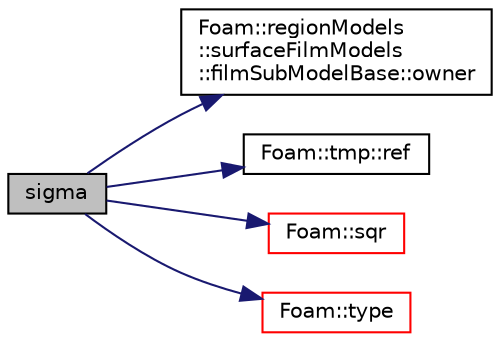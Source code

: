 digraph "sigma"
{
  bgcolor="transparent";
  edge [fontname="Helvetica",fontsize="10",labelfontname="Helvetica",labelfontsize="10"];
  node [fontname="Helvetica",fontsize="10",shape=record];
  rankdir="LR";
  Node3060 [label="sigma",height=0.2,width=0.4,color="black", fillcolor="grey75", style="filled", fontcolor="black"];
  Node3060 -> Node3061 [color="midnightblue",fontsize="10",style="solid",fontname="Helvetica"];
  Node3061 [label="Foam::regionModels\l::surfaceFilmModels\l::filmSubModelBase::owner",height=0.2,width=0.4,color="black",URL="$a30125.html#a9002aeea87356bb78bf0dabcf1f745d8",tooltip="Return const access to the owner surface film model. "];
  Node3060 -> Node3062 [color="midnightblue",fontsize="10",style="solid",fontname="Helvetica"];
  Node3062 [label="Foam::tmp::ref",height=0.2,width=0.4,color="black",URL="$a27077.html#aeaf81e641282874cef07f5b808efc83b",tooltip="Return non-const reference or generate a fatal error. "];
  Node3060 -> Node3063 [color="midnightblue",fontsize="10",style="solid",fontname="Helvetica"];
  Node3063 [label="Foam::sqr",height=0.2,width=0.4,color="red",URL="$a21851.html#a277dc11c581d53826ab5090b08f3b17b"];
  Node3060 -> Node3067 [color="midnightblue",fontsize="10",style="solid",fontname="Helvetica"];
  Node3067 [label="Foam::type",height=0.2,width=0.4,color="red",URL="$a21851.html#aec48583af672626378f501eb9fc32cd1",tooltip="Return the file type: DIRECTORY or FILE. "];
}
